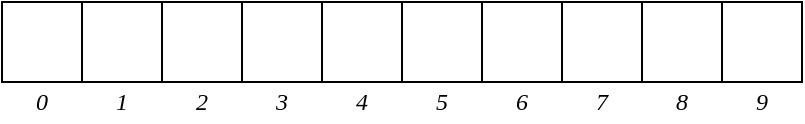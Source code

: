 <mxfile version="13.9.9" type="device"><diagram id="K7MF5zhjeL8zwcKGzvRx" name="Page-1"><mxGraphModel dx="1092" dy="808" grid="1" gridSize="10" guides="1" tooltips="1" connect="1" arrows="1" fold="1" page="1" pageScale="1" pageWidth="850" pageHeight="1100" math="0" shadow="0"><root><mxCell id="0"/><mxCell id="1" parent="0"/><mxCell id="z4nkbLnxjolXoL3lTvjk-1" value="" style="whiteSpace=wrap;html=1;aspect=fixed;" vertex="1" parent="1"><mxGeometry x="40" y="40" width="40" height="40" as="geometry"/></mxCell><mxCell id="z4nkbLnxjolXoL3lTvjk-2" value="0" style="text;html=1;strokeColor=none;fillColor=none;align=center;verticalAlign=middle;whiteSpace=wrap;rounded=0;fontStyle=2;fontFamily=cm;" vertex="1" parent="1"><mxGeometry x="40" y="80" width="40" height="20" as="geometry"/></mxCell><mxCell id="z4nkbLnxjolXoL3lTvjk-3" value="" style="whiteSpace=wrap;html=1;aspect=fixed;" vertex="1" parent="1"><mxGeometry x="80" y="40" width="40" height="40" as="geometry"/></mxCell><mxCell id="z4nkbLnxjolXoL3lTvjk-4" value="1" style="text;html=1;strokeColor=none;fillColor=none;align=center;verticalAlign=middle;whiteSpace=wrap;rounded=0;fontStyle=2;fontFamily=cm;" vertex="1" parent="1"><mxGeometry x="80" y="80" width="40" height="20" as="geometry"/></mxCell><mxCell id="z4nkbLnxjolXoL3lTvjk-5" value="" style="whiteSpace=wrap;html=1;aspect=fixed;" vertex="1" parent="1"><mxGeometry x="120" y="40" width="40" height="40" as="geometry"/></mxCell><mxCell id="z4nkbLnxjolXoL3lTvjk-6" value="2" style="text;html=1;strokeColor=none;fillColor=none;align=center;verticalAlign=middle;whiteSpace=wrap;rounded=0;fontStyle=2;fontFamily=cm;" vertex="1" parent="1"><mxGeometry x="120" y="80" width="40" height="20" as="geometry"/></mxCell><mxCell id="z4nkbLnxjolXoL3lTvjk-7" value="" style="whiteSpace=wrap;html=1;aspect=fixed;" vertex="1" parent="1"><mxGeometry x="160" y="40" width="40" height="40" as="geometry"/></mxCell><mxCell id="z4nkbLnxjolXoL3lTvjk-8" value="3" style="text;html=1;strokeColor=none;fillColor=none;align=center;verticalAlign=middle;whiteSpace=wrap;rounded=0;fontStyle=2;fontFamily=cm;" vertex="1" parent="1"><mxGeometry x="160" y="80" width="40" height="20" as="geometry"/></mxCell><mxCell id="z4nkbLnxjolXoL3lTvjk-9" value="" style="whiteSpace=wrap;html=1;aspect=fixed;" vertex="1" parent="1"><mxGeometry x="200" y="40" width="40" height="40" as="geometry"/></mxCell><mxCell id="z4nkbLnxjolXoL3lTvjk-10" value="4" style="text;html=1;strokeColor=none;fillColor=none;align=center;verticalAlign=middle;whiteSpace=wrap;rounded=0;fontStyle=2;fontFamily=cm;" vertex="1" parent="1"><mxGeometry x="200" y="80" width="40" height="20" as="geometry"/></mxCell><mxCell id="z4nkbLnxjolXoL3lTvjk-11" value="" style="whiteSpace=wrap;html=1;aspect=fixed;" vertex="1" parent="1"><mxGeometry x="240" y="40" width="40" height="40" as="geometry"/></mxCell><mxCell id="z4nkbLnxjolXoL3lTvjk-12" value="5" style="text;html=1;strokeColor=none;fillColor=none;align=center;verticalAlign=middle;whiteSpace=wrap;rounded=0;fontStyle=2;fontFamily=cm;" vertex="1" parent="1"><mxGeometry x="240" y="80" width="40" height="20" as="geometry"/></mxCell><mxCell id="z4nkbLnxjolXoL3lTvjk-13" value="" style="whiteSpace=wrap;html=1;aspect=fixed;" vertex="1" parent="1"><mxGeometry x="280" y="40" width="40" height="40" as="geometry"/></mxCell><mxCell id="z4nkbLnxjolXoL3lTvjk-14" value="6" style="text;html=1;strokeColor=none;fillColor=none;align=center;verticalAlign=middle;whiteSpace=wrap;rounded=0;fontStyle=2;fontFamily=cm;" vertex="1" parent="1"><mxGeometry x="280" y="80" width="40" height="20" as="geometry"/></mxCell><mxCell id="z4nkbLnxjolXoL3lTvjk-15" value="" style="whiteSpace=wrap;html=1;aspect=fixed;" vertex="1" parent="1"><mxGeometry x="320" y="40" width="40" height="40" as="geometry"/></mxCell><mxCell id="z4nkbLnxjolXoL3lTvjk-16" value="7" style="text;html=1;strokeColor=none;fillColor=none;align=center;verticalAlign=middle;whiteSpace=wrap;rounded=0;fontStyle=2;fontFamily=cm;" vertex="1" parent="1"><mxGeometry x="320" y="80" width="40" height="20" as="geometry"/></mxCell><mxCell id="z4nkbLnxjolXoL3lTvjk-17" value="" style="whiteSpace=wrap;html=1;aspect=fixed;" vertex="1" parent="1"><mxGeometry x="360" y="40" width="40" height="40" as="geometry"/></mxCell><mxCell id="z4nkbLnxjolXoL3lTvjk-18" value="8" style="text;html=1;strokeColor=none;fillColor=none;align=center;verticalAlign=middle;whiteSpace=wrap;rounded=0;fontStyle=2;fontFamily=cm;" vertex="1" parent="1"><mxGeometry x="360" y="80" width="40" height="20" as="geometry"/></mxCell><mxCell id="z4nkbLnxjolXoL3lTvjk-19" value="" style="whiteSpace=wrap;html=1;aspect=fixed;" vertex="1" parent="1"><mxGeometry x="400" y="40" width="40" height="40" as="geometry"/></mxCell><mxCell id="z4nkbLnxjolXoL3lTvjk-20" value="9" style="text;html=1;strokeColor=none;fillColor=none;align=center;verticalAlign=middle;whiteSpace=wrap;rounded=0;fontStyle=2;fontFamily=cm;" vertex="1" parent="1"><mxGeometry x="400" y="80" width="40" height="20" as="geometry"/></mxCell></root></mxGraphModel></diagram></mxfile>